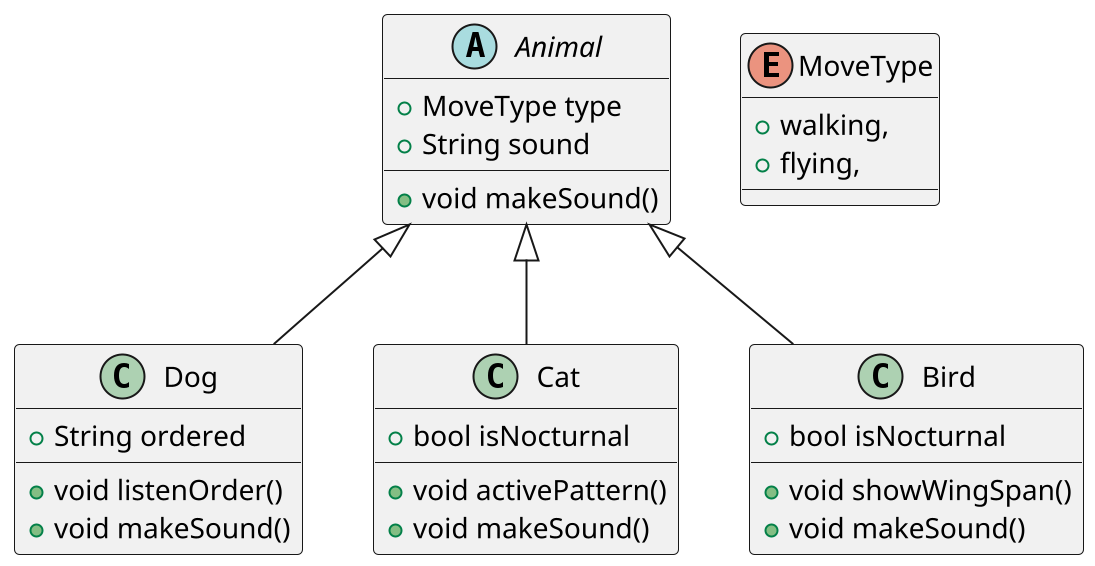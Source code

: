 @startuml
scale 2

abstract class Animal {
    + MoveType type
    + String sound

    + void makeSound()
}

enum MoveType {
    + walking,
    + flying,
}

class Dog extends Animal {
    + String ordered

    + void listenOrder()
    + void makeSound()
}

class Cat extends Animal {
    + bool isNocturnal

    + void activePattern()
    + void makeSound()
}

class Bird extends Animal {
    + bool isNocturnal

    + void showWingSpan()
    + void makeSound()
}
@enduml
